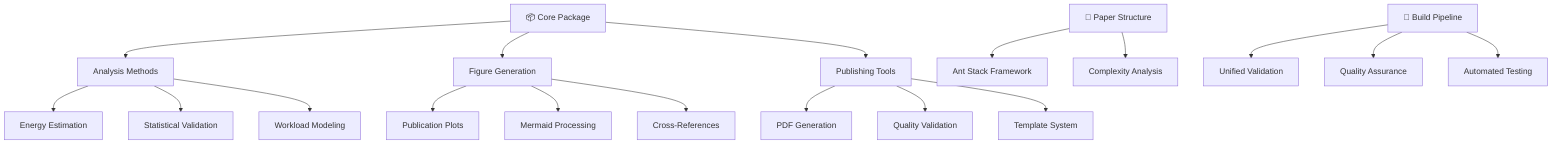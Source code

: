 graph TB
 A[📦 Core Package] --> B[Analysis Methods]
 A --> C[Figure Generation]
 A --> D[Publishing Tools]

 B --> B1[Energy Estimation]
 B --> B2[Statistical Validation]
 B --> B3[Workload Modeling]

 C --> C1[Publication Plots]
 C --> C2[Mermaid Processing]
 C --> C3[Cross-References]

 D --> D1[PDF Generation]
 D --> D2[Quality Validation]
 D --> D3[Template System]

 E[📄 Paper Structure] --> F[Ant Stack Framework]
 E --> G[Complexity Analysis]

 H[🔧 Build Pipeline] --> I[Unified Validation]
 H --> J[Quality Assurance]
 H --> K[Automated Testing]